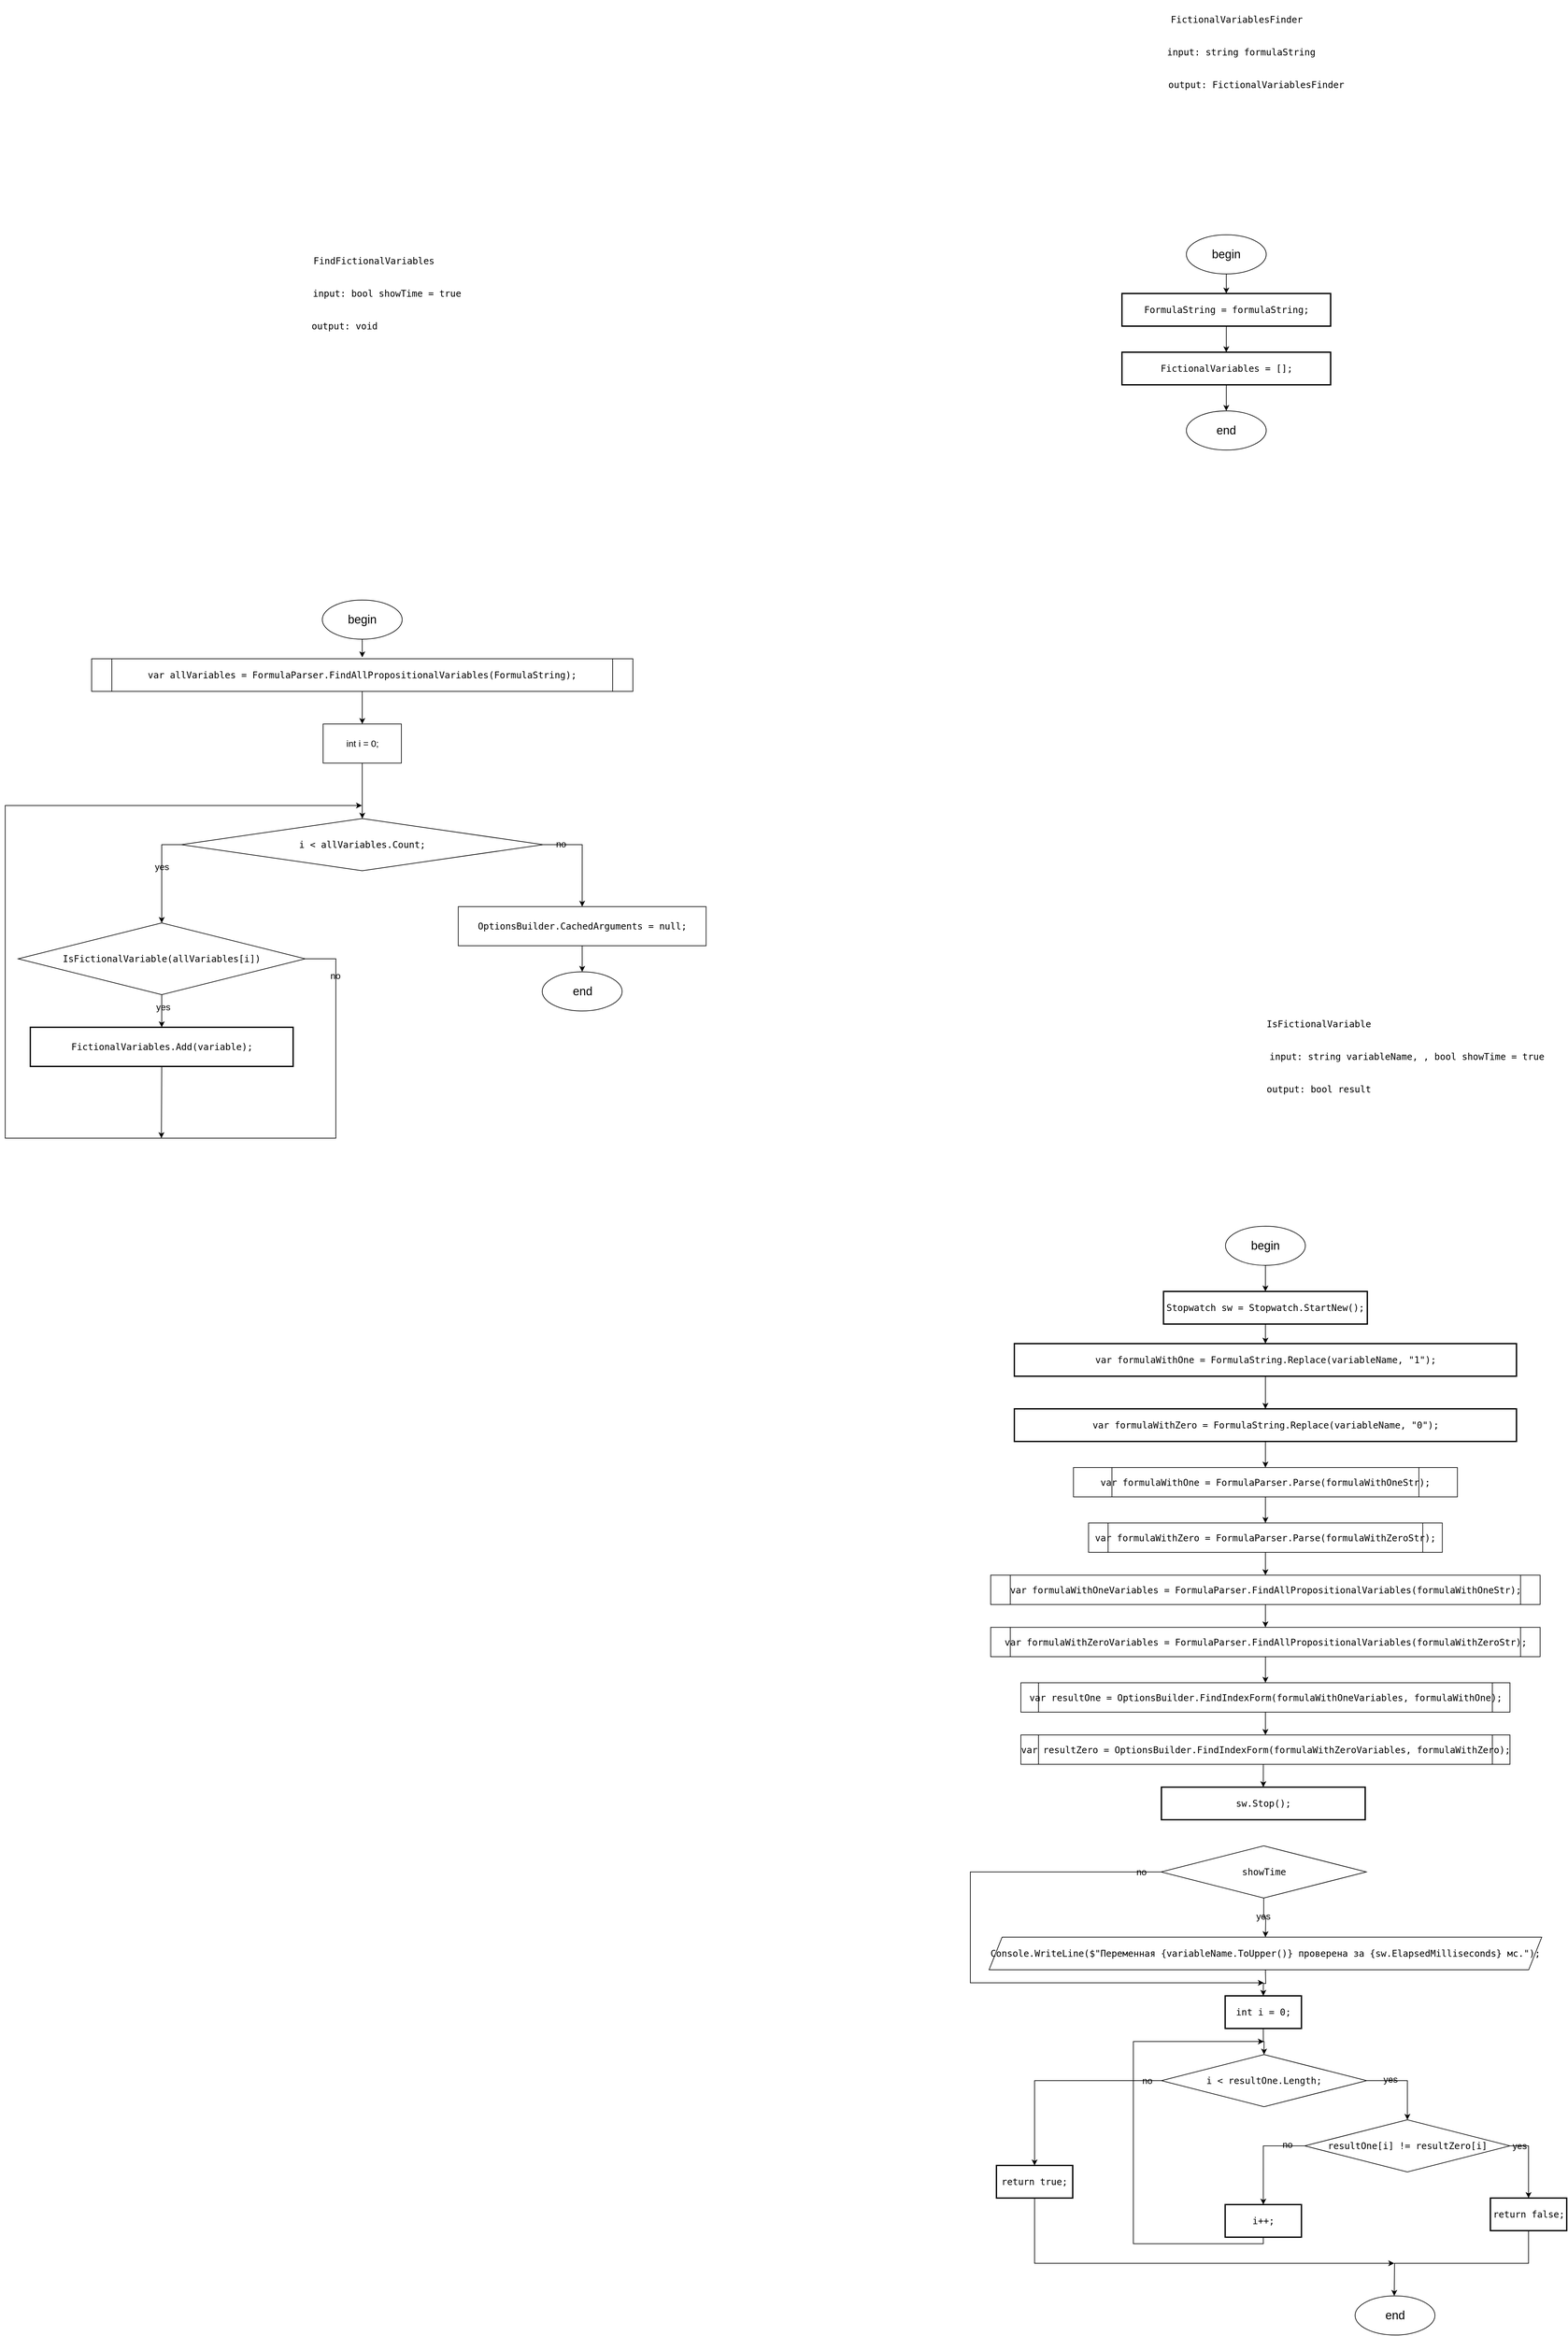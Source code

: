 <mxfile version="22.1.22" type="embed">
  <diagram name="Page-1" id="d7SSXYF1CG-nv_phF41L">
    <mxGraphModel dx="2763" dy="2401" grid="1" gridSize="10" guides="1" tooltips="1" connect="1" arrows="1" fold="1" page="1" pageScale="1" pageWidth="850" pageHeight="1100" math="0" shadow="0">
      <root>
        <mxCell id="0" />
        <mxCell id="1" parent="0" />
        <mxCell id="GMXlGIsEn00OUuM3Z-hQ-1" value="&lt;pre style=&quot;font-family: &amp;quot;JetBrains Mono&amp;quot;, monospace;&quot;&gt;&lt;div style=&quot;&quot;&gt;&lt;pre style=&quot;font-family: &amp;quot;JetBrains Mono&amp;quot;, monospace;&quot;&gt;FindFictionalVariables&lt;/pre&gt;&lt;/div&gt;&lt;/pre&gt;" style="text;html=1;align=center;verticalAlign=middle;resizable=0;points=[];autosize=1;strokeColor=none;fillColor=none;fontSize=14;labelBackgroundColor=none;fontColor=#000000;" parent="1" vertex="1">
          <mxGeometry x="-280" y="-620" width="190" height="60" as="geometry" />
        </mxCell>
        <mxCell id="GMXlGIsEn00OUuM3Z-hQ-6" value="&lt;pre style=&quot;font-family: &amp;quot;JetBrains Mono&amp;quot;, monospace;&quot;&gt;input: bool &lt;span style=&quot;white-space-collapse: collapse;&quot;&gt;showTime = &lt;/span&gt;&lt;span style=&quot;white-space-collapse: collapse;&quot;&gt;true&lt;/span&gt;&lt;/pre&gt;" style="text;html=1;align=center;verticalAlign=middle;resizable=0;points=[];autosize=1;strokeColor=none;fillColor=none;fontSize=14;labelBackgroundColor=none;fontColor=#000000;" parent="1" vertex="1">
          <mxGeometry x="-280" y="-570" width="230" height="60" as="geometry" />
        </mxCell>
        <mxCell id="GMXlGIsEn00OUuM3Z-hQ-7" value="&lt;pre style=&quot;font-family: &amp;quot;JetBrains Mono&amp;quot;, monospace;&quot;&gt;output: void&lt;/pre&gt;" style="text;html=1;align=center;verticalAlign=middle;resizable=0;points=[];autosize=1;strokeColor=none;fillColor=none;fontSize=14;labelBackgroundColor=none;fontColor=#000000;" parent="1" vertex="1">
          <mxGeometry x="-290" y="-520" width="120" height="60" as="geometry" />
        </mxCell>
        <mxCell id="GMXlGIsEn00OUuM3Z-hQ-48" value="&lt;pre style=&quot;font-family: &amp;quot;JetBrains Mono&amp;quot;, monospace;&quot;&gt;&lt;div style=&quot;&quot;&gt;&lt;pre style=&quot;font-family: &amp;quot;JetBrains Mono&amp;quot;, monospace;&quot;&gt;FictionalVariablesFinder&lt;/pre&gt;&lt;/div&gt;&lt;/pre&gt;" style="text;html=1;align=center;verticalAlign=middle;resizable=0;points=[];autosize=1;strokeColor=none;fillColor=none;fontSize=14;labelBackgroundColor=none;fontColor=#000000;" parent="1" vertex="1">
          <mxGeometry x="1032.5" y="-990" width="210" height="60" as="geometry" />
        </mxCell>
        <mxCell id="GMXlGIsEn00OUuM3Z-hQ-73" style="edgeStyle=orthogonalEdgeStyle;rounded=0;orthogonalLoop=1;jettySize=auto;html=1;exitX=0.5;exitY=1;exitDx=0;exitDy=0;entryX=0.5;entryY=0;entryDx=0;entryDy=0;fontSize=14;labelBackgroundColor=none;fontColor=#000000;" parent="1" source="GMXlGIsEn00OUuM3Z-hQ-51" target="GMXlGIsEn00OUuM3Z-hQ-72" edge="1">
          <mxGeometry relative="1" as="geometry" />
        </mxCell>
        <mxCell id="GMXlGIsEn00OUuM3Z-hQ-51" value="&lt;div style=&quot;&quot;&gt;&lt;pre style=&quot;font-family: &amp;quot;JetBrains Mono&amp;quot;, monospace;&quot;&gt;&lt;pre style=&quot;font-family: &amp;quot;JetBrains Mono&amp;quot;, monospace;&quot;&gt;&lt;div&gt;&lt;pre style=&quot;font-family: &amp;quot;JetBrains Mono&amp;quot;, monospace;&quot;&gt;FormulaString = &lt;span style=&quot;&quot;&gt;formulaString&lt;/span&gt;;&lt;/pre&gt;&lt;/div&gt;&lt;/pre&gt;&lt;/pre&gt;&lt;/div&gt;" style="rounded=0;whiteSpace=wrap;html=1;absoluteArcSize=1;arcSize=14;strokeWidth=2;fontSize=14;labelBackgroundColor=none;fontColor=#000000;" parent="1" vertex="1">
          <mxGeometry x="962.5" y="-540" width="320" height="50" as="geometry" />
        </mxCell>
        <mxCell id="GMXlGIsEn00OUuM3Z-hQ-52" value="&lt;pre style=&quot;font-family: &amp;quot;JetBrains Mono&amp;quot;, monospace;&quot;&gt;input: string &lt;span style=&quot;white-space-collapse: collapse;&quot;&gt;formulaString&lt;/span&gt;&lt;/pre&gt;" style="text;html=1;align=center;verticalAlign=middle;resizable=0;points=[];autosize=1;strokeColor=none;fillColor=none;fontSize=14;labelBackgroundColor=none;fontColor=#000000;" parent="1" vertex="1">
          <mxGeometry x="1030" y="-940" width="230" height="60" as="geometry" />
        </mxCell>
        <mxCell id="GMXlGIsEn00OUuM3Z-hQ-53" value="&lt;pre style=&quot;font-family: &amp;quot;JetBrains Mono&amp;quot;, monospace;&quot;&gt;output: FictionalVariablesFinder&lt;/pre&gt;" style="text;html=1;align=center;verticalAlign=middle;resizable=0;points=[];autosize=1;strokeColor=none;fillColor=none;fontSize=14;labelBackgroundColor=none;fontColor=#000000;" parent="1" vertex="1">
          <mxGeometry x="1032.5" y="-890" width="270" height="60" as="geometry" />
        </mxCell>
        <mxCell id="GMXlGIsEn00OUuM3Z-hQ-61" value="&lt;pre style=&quot;font-family: &amp;quot;JetBrains Mono&amp;quot;, monospace;&quot;&gt;&lt;div style=&quot;&quot;&gt;&lt;pre style=&quot;font-family: &amp;quot;JetBrains Mono&amp;quot;, monospace;&quot;&gt;IsFictionalVariable&lt;/pre&gt;&lt;/div&gt;&lt;/pre&gt;" style="text;html=1;align=center;verticalAlign=middle;resizable=0;points=[];autosize=1;strokeColor=none;fillColor=none;fontSize=14;labelBackgroundColor=none;fontColor=#000000;" parent="1" vertex="1">
          <mxGeometry x="1178.75" y="550" width="170" height="60" as="geometry" />
        </mxCell>
        <mxCell id="GMXlGIsEn00OUuM3Z-hQ-76" style="edgeStyle=orthogonalEdgeStyle;rounded=0;orthogonalLoop=1;jettySize=auto;html=1;exitX=0.5;exitY=1;exitDx=0;exitDy=0;entryX=0.5;entryY=0;entryDx=0;entryDy=0;fontSize=14;labelBackgroundColor=none;fontColor=#000000;" parent="1" source="GMXlGIsEn00OUuM3Z-hQ-64" target="GMXlGIsEn00OUuM3Z-hQ-75" edge="1">
          <mxGeometry relative="1" as="geometry" />
        </mxCell>
        <mxCell id="GMXlGIsEn00OUuM3Z-hQ-64" value="&lt;div style=&quot;&quot;&gt;&lt;pre style=&quot;font-family: &amp;quot;JetBrains Mono&amp;quot;, monospace;&quot;&gt;&lt;pre style=&quot;font-family: &amp;quot;JetBrains Mono&amp;quot;, monospace;&quot;&gt;&lt;pre style=&quot;font-family: &amp;quot;JetBrains Mono&amp;quot;, monospace;&quot;&gt;&lt;pre style=&quot;font-family: &amp;quot;JetBrains Mono&amp;quot;, monospace;&quot;&gt;&lt;div&gt;&lt;pre style=&quot;font-family: &amp;quot;JetBrains Mono&amp;quot;, monospace;&quot;&gt;&lt;span style=&quot;&quot;&gt;var &lt;/span&gt;&lt;span style=&quot;&quot;&gt;formulaWithOne &lt;/span&gt;= FormulaString.&lt;span style=&quot;&quot;&gt;Replace&lt;/span&gt;(&lt;span style=&quot;&quot;&gt;variableName&lt;/span&gt;, &lt;span style=&quot;&quot;&gt;&quot;1&quot;&lt;/span&gt;);&lt;/pre&gt;&lt;/div&gt;&lt;/pre&gt;&lt;/pre&gt;&lt;/pre&gt;&lt;/pre&gt;&lt;/div&gt;" style="rounded=0;whiteSpace=wrap;html=1;absoluteArcSize=1;arcSize=14;strokeWidth=2;fontSize=14;labelBackgroundColor=none;fontColor=#000000;" parent="1" vertex="1">
          <mxGeometry x="797.5" y="1070" width="770" height="50" as="geometry" />
        </mxCell>
        <mxCell id="GMXlGIsEn00OUuM3Z-hQ-65" value="&lt;pre style=&quot;font-family: &amp;quot;JetBrains Mono&amp;quot;, monospace;&quot;&gt;input: string &lt;span style=&quot;white-space-collapse: collapse;&quot;&gt;variableName,&amp;nbsp;&lt;/span&gt;, &lt;span style=&quot;white-space-collapse: collapse;&quot;&gt;bool &lt;/span&gt;&lt;span style=&quot;white-space-collapse: collapse;&quot;&gt;showTime = &lt;/span&gt;&lt;span style=&quot;white-space-collapse: collapse;&quot;&gt;true&lt;/span&gt;&lt;/pre&gt;" style="text;html=1;align=center;verticalAlign=middle;resizable=0;points=[];autosize=1;strokeColor=none;fillColor=none;fontSize=14;labelBackgroundColor=none;fontColor=#000000;" parent="1" vertex="1">
          <mxGeometry x="1193.75" y="600" width="410" height="60" as="geometry" />
        </mxCell>
        <mxCell id="GMXlGIsEn00OUuM3Z-hQ-66" value="&lt;pre style=&quot;font-family: &amp;quot;JetBrains Mono&amp;quot;, monospace;&quot;&gt;output: bool result&lt;/pre&gt;" style="text;html=1;align=center;verticalAlign=middle;resizable=0;points=[];autosize=1;strokeColor=none;fillColor=none;fontSize=14;labelBackgroundColor=none;fontColor=#000000;" parent="1" vertex="1">
          <mxGeometry x="1178.75" y="650" width="170" height="60" as="geometry" />
        </mxCell>
        <mxCell id="11" style="edgeStyle=orthogonalEdgeStyle;rounded=0;orthogonalLoop=1;jettySize=auto;html=1;exitX=0.5;exitY=1;exitDx=0;exitDy=0;entryX=0.5;entryY=0;entryDx=0;entryDy=0;" parent="1" source="GMXlGIsEn00OUuM3Z-hQ-72" target="10" edge="1">
          <mxGeometry relative="1" as="geometry" />
        </mxCell>
        <mxCell id="GMXlGIsEn00OUuM3Z-hQ-72" value="&lt;div style=&quot;&quot;&gt;&lt;pre style=&quot;font-family: &amp;quot;JetBrains Mono&amp;quot;, monospace;&quot;&gt;&lt;pre style=&quot;font-family: &amp;quot;JetBrains Mono&amp;quot;, monospace;&quot;&gt;&lt;pre style=&quot;font-family: &amp;quot;JetBrains Mono&amp;quot;, monospace;&quot;&gt;&lt;div&gt;&lt;pre style=&quot;font-family: &amp;quot;JetBrains Mono&amp;quot;, monospace;&quot;&gt;FictionalVariables = [];&lt;/pre&gt;&lt;/div&gt;&lt;/pre&gt;&lt;/pre&gt;&lt;/pre&gt;&lt;/div&gt;" style="rounded=0;whiteSpace=wrap;html=1;absoluteArcSize=1;arcSize=14;strokeWidth=2;fontSize=14;labelBackgroundColor=none;fontColor=#000000;" parent="1" vertex="1">
          <mxGeometry x="962.5" y="-450" width="320" height="50" as="geometry" />
        </mxCell>
        <mxCell id="GMXlGIsEn00OUuM3Z-hQ-91" style="edgeStyle=orthogonalEdgeStyle;rounded=0;orthogonalLoop=1;jettySize=auto;html=1;exitX=0.5;exitY=1;exitDx=0;exitDy=0;entryX=0.5;entryY=0;entryDx=0;entryDy=0;fontSize=14;labelBackgroundColor=none;fontColor=#000000;" parent="1" source="GMXlGIsEn00OUuM3Z-hQ-75" target="GMXlGIsEn00OUuM3Z-hQ-89" edge="1">
          <mxGeometry relative="1" as="geometry" />
        </mxCell>
        <mxCell id="GMXlGIsEn00OUuM3Z-hQ-75" value="&lt;div style=&quot;&quot;&gt;&lt;pre style=&quot;font-family: &amp;quot;JetBrains Mono&amp;quot;, monospace;&quot;&gt;&lt;pre style=&quot;font-family: &amp;quot;JetBrains Mono&amp;quot;, monospace;&quot;&gt;&lt;pre style=&quot;font-family: &amp;quot;JetBrains Mono&amp;quot;, monospace;&quot;&gt;&lt;pre style=&quot;font-family: &amp;quot;JetBrains Mono&amp;quot;, monospace;&quot;&gt;&lt;pre style=&quot;font-family: &amp;quot;JetBrains Mono&amp;quot;, monospace;&quot;&gt;&lt;div&gt;&lt;pre style=&quot;font-family: &amp;quot;JetBrains Mono&amp;quot;, monospace;&quot;&gt;&lt;span style=&quot;&quot;&gt;var &lt;/span&gt;&lt;span style=&quot;&quot;&gt;formulaWithZero &lt;/span&gt;= FormulaString.&lt;span style=&quot;&quot;&gt;Replace&lt;/span&gt;(&lt;span style=&quot;&quot;&gt;variableName&lt;/span&gt;, &lt;span style=&quot;&quot;&gt;&quot;0&quot;&lt;/span&gt;);&lt;/pre&gt;&lt;/div&gt;&lt;/pre&gt;&lt;/pre&gt;&lt;/pre&gt;&lt;/pre&gt;&lt;/pre&gt;&lt;/div&gt;" style="rounded=0;whiteSpace=wrap;html=1;absoluteArcSize=1;arcSize=14;strokeWidth=2;fontSize=14;labelBackgroundColor=none;fontColor=#000000;" parent="1" vertex="1">
          <mxGeometry x="797.5" y="1170" width="770" height="50" as="geometry" />
        </mxCell>
        <mxCell id="hHyw9ZhmQFmIBixU8_tA-33" style="edgeStyle=orthogonalEdgeStyle;rounded=0;orthogonalLoop=1;jettySize=auto;html=1;exitX=0.5;exitY=1;exitDx=0;exitDy=0;entryX=0.5;entryY=0;entryDx=0;entryDy=0;fontSize=14;labelBackgroundColor=none;fontColor=#000000;" parent="1" source="GMXlGIsEn00OUuM3Z-hQ-89" target="GMXlGIsEn00OUuM3Z-hQ-90" edge="1">
          <mxGeometry relative="1" as="geometry" />
        </mxCell>
        <mxCell id="GMXlGIsEn00OUuM3Z-hQ-89" value="&lt;pre style=&quot;font-family: &amp;quot;JetBrains Mono&amp;quot;, monospace;&quot;&gt;&lt;div&gt;&lt;pre style=&quot;font-family: &amp;quot;JetBrains Mono&amp;quot;, monospace;&quot;&gt;var formulaWithOne = FormulaParser.Parse(formulaWithOneStr);&lt;/pre&gt;&lt;/div&gt;&lt;/pre&gt;" style="shape=process;whiteSpace=wrap;html=1;backgroundOutline=1;fontSize=14;labelBackgroundColor=none;fontColor=#000000;" parent="1" vertex="1">
          <mxGeometry x="888.13" y="1260" width="588.75" height="45" as="geometry" />
        </mxCell>
        <mxCell id="hHyw9ZhmQFmIBixU8_tA-34" style="edgeStyle=orthogonalEdgeStyle;rounded=0;orthogonalLoop=1;jettySize=auto;html=1;exitX=0.5;exitY=1;exitDx=0;exitDy=0;entryX=0.5;entryY=0;entryDx=0;entryDy=0;fontSize=14;labelBackgroundColor=none;fontColor=#000000;" parent="1" source="GMXlGIsEn00OUuM3Z-hQ-90" target="hHyw9ZhmQFmIBixU8_tA-10" edge="1">
          <mxGeometry relative="1" as="geometry" />
        </mxCell>
        <mxCell id="GMXlGIsEn00OUuM3Z-hQ-90" value="&lt;pre style=&quot;font-family: &amp;quot;JetBrains Mono&amp;quot;, monospace;&quot;&gt;&lt;pre style=&quot;font-family: &amp;quot;JetBrains Mono&amp;quot;, monospace;&quot;&gt;&lt;div&gt;&lt;pre style=&quot;font-family: &amp;quot;JetBrains Mono&amp;quot;, monospace;&quot;&gt;var formulaWithZero = FormulaParser.Parse(formulaWithZeroStr);&lt;/pre&gt;&lt;/div&gt;&lt;/pre&gt;&lt;/pre&gt;" style="shape=process;whiteSpace=wrap;html=1;backgroundOutline=1;size=0.055;fontSize=14;labelBackgroundColor=none;fontColor=#000000;" parent="1" vertex="1">
          <mxGeometry x="911.25" y="1345" width="542.5" height="45" as="geometry" />
        </mxCell>
        <mxCell id="hHyw9ZhmQFmIBixU8_tA-2" style="edgeStyle=orthogonalEdgeStyle;rounded=0;orthogonalLoop=1;jettySize=auto;html=1;exitX=0.5;exitY=1;exitDx=0;exitDy=0;entryX=0.5;entryY=0;entryDx=0;entryDy=0;fontSize=14;labelBackgroundColor=none;fontColor=#000000;" parent="1" source="GMXlGIsEn00OUuM3Z-hQ-96" target="hHyw9ZhmQFmIBixU8_tA-1" edge="1">
          <mxGeometry relative="1" as="geometry" />
        </mxCell>
        <mxCell id="GMXlGIsEn00OUuM3Z-hQ-96" value="&lt;div style=&quot;&quot;&gt;&lt;pre style=&quot;font-family: &amp;quot;JetBrains Mono&amp;quot;, monospace;&quot;&gt;var allVariables = FormulaParser.FindAllPropositionalVariables(FormulaString);&lt;/pre&gt;&lt;/div&gt;" style="shape=process;whiteSpace=wrap;html=1;backgroundOutline=1;size=0.037;fontSize=14;labelBackgroundColor=none;fontColor=#000000;" parent="1" vertex="1">
          <mxGeometry x="-617.5" y="20" width="830" height="50" as="geometry" />
        </mxCell>
        <mxCell id="GMXlGIsEn00OUuM3Z-hQ-105" style="edgeStyle=orthogonalEdgeStyle;rounded=0;orthogonalLoop=1;jettySize=auto;html=1;exitX=0;exitY=0.5;exitDx=0;exitDy=0;fontSize=14;labelBackgroundColor=none;fontColor=#000000;" parent="1" source="GMXlGIsEn00OUuM3Z-hQ-98" target="GMXlGIsEn00OUuM3Z-hQ-99" edge="1">
          <mxGeometry relative="1" as="geometry" />
        </mxCell>
        <mxCell id="GMXlGIsEn00OUuM3Z-hQ-106" value="yes" style="edgeLabel;html=1;align=center;verticalAlign=middle;resizable=0;points=[];fontSize=14;labelBackgroundColor=none;fontColor=#000000;" parent="GMXlGIsEn00OUuM3Z-hQ-105" vertex="1" connectable="0">
          <mxGeometry x="-0.17" relative="1" as="geometry">
            <mxPoint y="1" as="offset" />
          </mxGeometry>
        </mxCell>
        <mxCell id="GMXlGIsEn00OUuM3Z-hQ-115" style="edgeStyle=orthogonalEdgeStyle;rounded=0;orthogonalLoop=1;jettySize=auto;html=1;exitX=1;exitY=0.5;exitDx=0;exitDy=0;entryX=0.5;entryY=0;entryDx=0;entryDy=0;fontSize=14;labelBackgroundColor=none;fontColor=#000000;" parent="1" source="GMXlGIsEn00OUuM3Z-hQ-98" target="hHyw9ZhmQFmIBixU8_tA-5" edge="1">
          <mxGeometry relative="1" as="geometry">
            <mxPoint x="135" y="390" as="targetPoint" />
          </mxGeometry>
        </mxCell>
        <mxCell id="GMXlGIsEn00OUuM3Z-hQ-116" value="no" style="edgeLabel;html=1;align=center;verticalAlign=middle;resizable=0;points=[];fontSize=14;labelBackgroundColor=none;fontColor=#000000;" parent="GMXlGIsEn00OUuM3Z-hQ-115" vertex="1" connectable="0">
          <mxGeometry x="-0.653" y="1" relative="1" as="geometry">
            <mxPoint as="offset" />
          </mxGeometry>
        </mxCell>
        <mxCell id="GMXlGIsEn00OUuM3Z-hQ-98" value="&lt;div style=&quot;&quot;&gt;&lt;pre style=&quot;font-family: &amp;quot;JetBrains Mono&amp;quot;, monospace;&quot;&gt;&lt;div&gt;&lt;pre style=&quot;font-family: &amp;quot;JetBrains Mono&amp;quot;, monospace;&quot;&gt;i &amp;lt; allVariables.Count;&lt;/pre&gt;&lt;/div&gt;&lt;/pre&gt;&lt;/div&gt;" style="rhombus;whiteSpace=wrap;html=1;fontSize=14;labelBackgroundColor=none;fontColor=#000000;" parent="1" vertex="1">
          <mxGeometry x="-479.75" y="265" width="554.5" height="80" as="geometry" />
        </mxCell>
        <mxCell id="GMXlGIsEn00OUuM3Z-hQ-103" value="" style="edgeStyle=orthogonalEdgeStyle;rounded=0;orthogonalLoop=1;jettySize=auto;html=1;fontSize=14;labelBackgroundColor=none;fontColor=#000000;" parent="1" source="GMXlGIsEn00OUuM3Z-hQ-99" target="GMXlGIsEn00OUuM3Z-hQ-101" edge="1">
          <mxGeometry relative="1" as="geometry" />
        </mxCell>
        <mxCell id="GMXlGIsEn00OUuM3Z-hQ-104" value="yes" style="edgeLabel;html=1;align=center;verticalAlign=middle;resizable=0;points=[];fontSize=14;labelBackgroundColor=none;fontColor=#000000;" parent="GMXlGIsEn00OUuM3Z-hQ-103" vertex="1" connectable="0">
          <mxGeometry x="-0.249" y="2" relative="1" as="geometry">
            <mxPoint as="offset" />
          </mxGeometry>
        </mxCell>
        <mxCell id="GMXlGIsEn00OUuM3Z-hQ-107" style="edgeStyle=orthogonalEdgeStyle;rounded=0;orthogonalLoop=1;jettySize=auto;html=1;exitX=1;exitY=0.5;exitDx=0;exitDy=0;fontSize=14;labelBackgroundColor=none;fontColor=#000000;" parent="1" source="GMXlGIsEn00OUuM3Z-hQ-99" edge="1">
          <mxGeometry relative="1" as="geometry">
            <mxPoint x="-203" y="245" as="targetPoint" />
            <Array as="points">
              <mxPoint x="-243" y="480" />
              <mxPoint x="-243" y="755" />
              <mxPoint x="-750" y="755" />
              <mxPoint x="-750" y="245" />
              <mxPoint x="-203" y="245" />
            </Array>
          </mxGeometry>
        </mxCell>
        <mxCell id="GMXlGIsEn00OUuM3Z-hQ-110" value="no" style="edgeLabel;html=1;align=center;verticalAlign=middle;resizable=0;points=[];fontSize=14;labelBackgroundColor=none;fontColor=#000000;" parent="GMXlGIsEn00OUuM3Z-hQ-107" vertex="1" connectable="0">
          <mxGeometry x="-0.923" y="-1" relative="1" as="geometry">
            <mxPoint as="offset" />
          </mxGeometry>
        </mxCell>
        <mxCell id="GMXlGIsEn00OUuM3Z-hQ-99" value="&lt;div style=&quot;&quot;&gt;&lt;pre style=&quot;font-family: &amp;quot;JetBrains Mono&amp;quot;, monospace;&quot;&gt;IsFictionalVariable(allVariables[i])&lt;/pre&gt;&lt;/div&gt;" style="rhombus;whiteSpace=wrap;html=1;fontSize=14;labelBackgroundColor=none;fontColor=#000000;" parent="1" vertex="1">
          <mxGeometry x="-730" y="425" width="440" height="110" as="geometry" />
        </mxCell>
        <mxCell id="GMXlGIsEn00OUuM3Z-hQ-111" style="edgeStyle=orthogonalEdgeStyle;rounded=0;orthogonalLoop=1;jettySize=auto;html=1;exitX=0.5;exitY=1;exitDx=0;exitDy=0;fontSize=14;labelBackgroundColor=none;fontColor=#000000;" parent="1" source="GMXlGIsEn00OUuM3Z-hQ-101" edge="1">
          <mxGeometry relative="1" as="geometry">
            <mxPoint x="-510.5" y="755.0" as="targetPoint" />
          </mxGeometry>
        </mxCell>
        <mxCell id="GMXlGIsEn00OUuM3Z-hQ-101" value="&lt;div style=&quot;&quot;&gt;&lt;pre style=&quot;font-family: &amp;quot;JetBrains Mono&amp;quot;, monospace;&quot;&gt;FictionalVariables.Add(variable);&lt;/pre&gt;&lt;/div&gt;" style="rounded=0;whiteSpace=wrap;html=1;absoluteArcSize=1;arcSize=14;strokeWidth=2;fontSize=14;labelBackgroundColor=none;fontColor=#000000;" parent="1" vertex="1">
          <mxGeometry x="-711.5" y="585" width="403" height="60" as="geometry" />
        </mxCell>
        <mxCell id="hHyw9ZhmQFmIBixU8_tA-3" style="edgeStyle=orthogonalEdgeStyle;rounded=0;orthogonalLoop=1;jettySize=auto;html=1;exitX=0.5;exitY=1;exitDx=0;exitDy=0;fontSize=14;labelBackgroundColor=none;fontColor=#000000;" parent="1" source="hHyw9ZhmQFmIBixU8_tA-1" target="GMXlGIsEn00OUuM3Z-hQ-98" edge="1">
          <mxGeometry relative="1" as="geometry" />
        </mxCell>
        <mxCell id="hHyw9ZhmQFmIBixU8_tA-1" value="int i = 0;" style="rounded=0;whiteSpace=wrap;html=1;fontSize=14;labelBackgroundColor=none;fontColor=#000000;" parent="1" vertex="1">
          <mxGeometry x="-262.5" y="120" width="120" height="60" as="geometry" />
        </mxCell>
        <mxCell id="9" style="edgeStyle=orthogonalEdgeStyle;rounded=0;orthogonalLoop=1;jettySize=auto;html=1;exitX=0.5;exitY=1;exitDx=0;exitDy=0;" parent="1" source="hHyw9ZhmQFmIBixU8_tA-5" target="8" edge="1">
          <mxGeometry relative="1" as="geometry" />
        </mxCell>
        <mxCell id="hHyw9ZhmQFmIBixU8_tA-5" value="&lt;div style=&quot;&quot;&gt;&lt;pre style=&quot;font-family: &amp;quot;JetBrains Mono&amp;quot;, monospace;&quot;&gt;OptionsBuilder.CachedArguments = &lt;span style=&quot;&quot;&gt;null&lt;/span&gt;;&lt;/pre&gt;&lt;/div&gt;" style="rounded=0;whiteSpace=wrap;html=1;fontSize=14;labelBackgroundColor=none;fontColor=#000000;" parent="1" vertex="1">
          <mxGeometry x="-55.25" y="400" width="380" height="60" as="geometry" />
        </mxCell>
        <mxCell id="hHyw9ZhmQFmIBixU8_tA-9" style="edgeStyle=orthogonalEdgeStyle;rounded=0;orthogonalLoop=1;jettySize=auto;html=1;exitX=0.5;exitY=1;exitDx=0;exitDy=0;fontSize=14;labelBackgroundColor=none;fontColor=#000000;" parent="1" source="hHyw9ZhmQFmIBixU8_tA-7" target="GMXlGIsEn00OUuM3Z-hQ-64" edge="1">
          <mxGeometry relative="1" as="geometry" />
        </mxCell>
        <mxCell id="hHyw9ZhmQFmIBixU8_tA-7" value="&lt;div style=&quot;&quot;&gt;&lt;pre style=&quot;font-family: &amp;quot;JetBrains Mono&amp;quot;, monospace;&quot;&gt;&lt;pre style=&quot;font-family: &amp;quot;JetBrains Mono&amp;quot;, monospace;&quot;&gt;&lt;pre style=&quot;font-family: &amp;quot;JetBrains Mono&amp;quot;, monospace;&quot;&gt;&lt;pre style=&quot;font-family: &amp;quot;JetBrains Mono&amp;quot;, monospace;&quot;&gt;&lt;pre style=&quot;font-family: &amp;quot;JetBrains Mono&amp;quot;, monospace;&quot;&gt;&lt;div&gt;&lt;pre style=&quot;font-family: &amp;quot;JetBrains Mono&amp;quot;, monospace;&quot;&gt;Stopwatch sw = Stopwatch.StartNew();&lt;/pre&gt;&lt;/div&gt;&lt;/pre&gt;&lt;/pre&gt;&lt;/pre&gt;&lt;/pre&gt;&lt;/pre&gt;&lt;/div&gt;" style="rounded=0;whiteSpace=wrap;html=1;absoluteArcSize=1;arcSize=14;strokeWidth=2;fontSize=14;labelBackgroundColor=none;fontColor=#000000;" parent="1" vertex="1">
          <mxGeometry x="1026.25" y="990" width="312.5" height="50" as="geometry" />
        </mxCell>
        <mxCell id="hHyw9ZhmQFmIBixU8_tA-35" style="edgeStyle=orthogonalEdgeStyle;rounded=0;orthogonalLoop=1;jettySize=auto;html=1;exitX=0.5;exitY=1;exitDx=0;exitDy=0;entryX=0.5;entryY=0;entryDx=0;entryDy=0;fontSize=14;labelBackgroundColor=none;fontColor=#000000;" parent="1" source="hHyw9ZhmQFmIBixU8_tA-10" target="hHyw9ZhmQFmIBixU8_tA-11" edge="1">
          <mxGeometry relative="1" as="geometry" />
        </mxCell>
        <mxCell id="hHyw9ZhmQFmIBixU8_tA-10" value="&lt;pre style=&quot;font-family: &amp;quot;JetBrains Mono&amp;quot;, monospace;&quot;&gt;&lt;pre style=&quot;font-family: &amp;quot;JetBrains Mono&amp;quot;, monospace;&quot;&gt;&lt;pre style=&quot;font-family: &amp;quot;JetBrains Mono&amp;quot;, monospace;&quot;&gt;&lt;div&gt;&lt;pre style=&quot;font-family: &amp;quot;JetBrains Mono&amp;quot;, monospace;&quot;&gt;var formulaWithOneVariables = FormulaParser.FindAllPropositionalVariables(formulaWithOneStr);&lt;/pre&gt;&lt;/div&gt;&lt;/pre&gt;&lt;/pre&gt;&lt;/pre&gt;" style="shape=process;whiteSpace=wrap;html=1;backgroundOutline=1;size=0.036;fontSize=14;labelBackgroundColor=none;fontColor=#000000;" parent="1" vertex="1">
          <mxGeometry x="761.25" y="1425" width="842.5" height="45" as="geometry" />
        </mxCell>
        <mxCell id="hHyw9ZhmQFmIBixU8_tA-36" value="" style="edgeStyle=orthogonalEdgeStyle;rounded=0;orthogonalLoop=1;jettySize=auto;html=1;fontSize=14;labelBackgroundColor=none;fontColor=#000000;" parent="1" source="hHyw9ZhmQFmIBixU8_tA-11" target="hHyw9ZhmQFmIBixU8_tA-12" edge="1">
          <mxGeometry relative="1" as="geometry" />
        </mxCell>
        <mxCell id="hHyw9ZhmQFmIBixU8_tA-11" value="&lt;pre style=&quot;font-family: &amp;quot;JetBrains Mono&amp;quot;, monospace;&quot;&gt;&lt;pre style=&quot;font-family: &amp;quot;JetBrains Mono&amp;quot;, monospace;&quot;&gt;&lt;pre style=&quot;font-family: &amp;quot;JetBrains Mono&amp;quot;, monospace;&quot;&gt;&lt;pre style=&quot;font-family: &amp;quot;JetBrains Mono&amp;quot;, monospace;&quot;&gt;&lt;div&gt;&lt;pre style=&quot;font-family: &amp;quot;JetBrains Mono&amp;quot;, monospace;&quot;&gt;var formulaWithZeroVariables = FormulaParser.FindAllPropositionalVariables(formulaWithZeroStr);&lt;/pre&gt;&lt;/div&gt;&lt;/pre&gt;&lt;/pre&gt;&lt;/pre&gt;&lt;/pre&gt;" style="shape=process;whiteSpace=wrap;html=1;backgroundOutline=1;size=0.036;fontSize=14;labelBackgroundColor=none;fontColor=#000000;" parent="1" vertex="1">
          <mxGeometry x="761.25" y="1505" width="842.5" height="45" as="geometry" />
        </mxCell>
        <mxCell id="hHyw9ZhmQFmIBixU8_tA-37" style="edgeStyle=orthogonalEdgeStyle;rounded=0;orthogonalLoop=1;jettySize=auto;html=1;exitX=0.5;exitY=1;exitDx=0;exitDy=0;entryX=0.5;entryY=0;entryDx=0;entryDy=0;fontSize=14;labelBackgroundColor=none;fontColor=#000000;" parent="1" source="hHyw9ZhmQFmIBixU8_tA-12" target="hHyw9ZhmQFmIBixU8_tA-13" edge="1">
          <mxGeometry relative="1" as="geometry" />
        </mxCell>
        <mxCell id="hHyw9ZhmQFmIBixU8_tA-12" value="&lt;pre style=&quot;font-family: &amp;quot;JetBrains Mono&amp;quot;, monospace;&quot;&gt;&lt;pre style=&quot;font-family: &amp;quot;JetBrains Mono&amp;quot;, monospace;&quot;&gt;&lt;pre style=&quot;font-family: &amp;quot;JetBrains Mono&amp;quot;, monospace;&quot;&gt;&lt;pre style=&quot;font-family: &amp;quot;JetBrains Mono&amp;quot;, monospace;&quot;&gt;&lt;div&gt;&lt;pre style=&quot;font-family: &amp;quot;JetBrains Mono&amp;quot;, monospace;&quot;&gt;var resultOne = OptionsBuilder.FindIndexForm(formulaWithOneVariables, formulaWithOne);&lt;/pre&gt;&lt;/div&gt;&lt;/pre&gt;&lt;/pre&gt;&lt;/pre&gt;&lt;/pre&gt;" style="shape=process;whiteSpace=wrap;html=1;backgroundOutline=1;size=0.036;fontSize=14;labelBackgroundColor=none;fontColor=#000000;" parent="1" vertex="1">
          <mxGeometry x="807.5" y="1590" width="750" height="45" as="geometry" />
        </mxCell>
        <mxCell id="hHyw9ZhmQFmIBixU8_tA-38" style="edgeStyle=orthogonalEdgeStyle;rounded=0;orthogonalLoop=1;jettySize=auto;html=1;exitX=0.5;exitY=1;exitDx=0;exitDy=0;entryX=0.5;entryY=0;entryDx=0;entryDy=0;fontSize=14;labelBackgroundColor=none;fontColor=#000000;" parent="1" source="hHyw9ZhmQFmIBixU8_tA-13" target="hHyw9ZhmQFmIBixU8_tA-14" edge="1">
          <mxGeometry relative="1" as="geometry" />
        </mxCell>
        <mxCell id="hHyw9ZhmQFmIBixU8_tA-13" value="&lt;pre style=&quot;font-family: &amp;quot;JetBrains Mono&amp;quot;, monospace;&quot;&gt;&lt;pre style=&quot;font-family: &amp;quot;JetBrains Mono&amp;quot;, monospace;&quot;&gt;&lt;pre style=&quot;font-family: &amp;quot;JetBrains Mono&amp;quot;, monospace;&quot;&gt;&lt;pre style=&quot;font-family: &amp;quot;JetBrains Mono&amp;quot;, monospace;&quot;&gt;&lt;pre style=&quot;font-family: &amp;quot;JetBrains Mono&amp;quot;, monospace;&quot;&gt;&lt;div&gt;&lt;pre style=&quot;font-family: &amp;quot;JetBrains Mono&amp;quot;, monospace;&quot;&gt;var resultZero = OptionsBuilder.FindIndexForm(formulaWithZeroVariables, formulaWithZero);&lt;/pre&gt;&lt;/div&gt;&lt;/pre&gt;&lt;/pre&gt;&lt;/pre&gt;&lt;/pre&gt;&lt;/pre&gt;" style="shape=process;whiteSpace=wrap;html=1;backgroundOutline=1;size=0.036;fontSize=14;labelBackgroundColor=none;fontColor=#000000;" parent="1" vertex="1">
          <mxGeometry x="807.5" y="1670" width="750" height="45" as="geometry" />
        </mxCell>
        <mxCell id="hHyw9ZhmQFmIBixU8_tA-14" value="&lt;div style=&quot;&quot;&gt;&lt;pre style=&quot;font-family: &amp;quot;JetBrains Mono&amp;quot;, monospace;&quot;&gt;&lt;pre style=&quot;font-family: &amp;quot;JetBrains Mono&amp;quot;, monospace;&quot;&gt;&lt;pre style=&quot;font-family: &amp;quot;JetBrains Mono&amp;quot;, monospace;&quot;&gt;&lt;pre style=&quot;font-family: &amp;quot;JetBrains Mono&amp;quot;, monospace;&quot;&gt;&lt;pre style=&quot;font-family: &amp;quot;JetBrains Mono&amp;quot;, monospace;&quot;&gt;&lt;pre style=&quot;font-family: &amp;quot;JetBrains Mono&amp;quot;, monospace;&quot;&gt;&lt;div&gt;&lt;pre style=&quot;font-family: &amp;quot;JetBrains Mono&amp;quot;, monospace;&quot;&gt;sw.Stop();&lt;/pre&gt;&lt;/div&gt;&lt;/pre&gt;&lt;/pre&gt;&lt;/pre&gt;&lt;/pre&gt;&lt;/pre&gt;&lt;/pre&gt;&lt;/div&gt;" style="rounded=0;whiteSpace=wrap;html=1;absoluteArcSize=1;arcSize=14;strokeWidth=2;fontSize=14;labelBackgroundColor=none;fontColor=#000000;" parent="1" vertex="1">
          <mxGeometry x="1023" y="1750" width="312.5" height="50" as="geometry" />
        </mxCell>
        <mxCell id="hHyw9ZhmQFmIBixU8_tA-40" style="edgeStyle=orthogonalEdgeStyle;rounded=0;orthogonalLoop=1;jettySize=auto;html=1;exitX=0.5;exitY=1;exitDx=0;exitDy=0;entryX=0.5;entryY=0;entryDx=0;entryDy=0;fontSize=14;labelBackgroundColor=none;fontColor=#000000;" parent="1" target="hHyw9ZhmQFmIBixU8_tA-16" edge="1">
          <mxGeometry relative="1" as="geometry">
            <mxPoint x="1182.5" y="2030" as="sourcePoint" />
          </mxGeometry>
        </mxCell>
        <mxCell id="hHyw9ZhmQFmIBixU8_tA-32" style="edgeStyle=orthogonalEdgeStyle;rounded=0;orthogonalLoop=1;jettySize=auto;html=1;exitX=0.5;exitY=1;exitDx=0;exitDy=0;entryX=0.5;entryY=0;entryDx=0;entryDy=0;fontSize=14;labelBackgroundColor=none;fontColor=#000000;" parent="1" source="hHyw9ZhmQFmIBixU8_tA-16" target="hHyw9ZhmQFmIBixU8_tA-17" edge="1">
          <mxGeometry relative="1" as="geometry" />
        </mxCell>
        <mxCell id="hHyw9ZhmQFmIBixU8_tA-16" value="&lt;div style=&quot;&quot;&gt;&lt;pre style=&quot;font-family: &amp;quot;JetBrains Mono&amp;quot;, monospace;&quot;&gt;&lt;pre style=&quot;font-family: &amp;quot;JetBrains Mono&amp;quot;, monospace;&quot;&gt;&lt;pre style=&quot;font-family: &amp;quot;JetBrains Mono&amp;quot;, monospace;&quot;&gt;&lt;pre style=&quot;font-family: &amp;quot;JetBrains Mono&amp;quot;, monospace;&quot;&gt;&lt;pre style=&quot;font-family: &amp;quot;JetBrains Mono&amp;quot;, monospace;&quot;&gt;&lt;pre style=&quot;font-family: &amp;quot;JetBrains Mono&amp;quot;, monospace;&quot;&gt;&lt;pre style=&quot;font-family: &amp;quot;JetBrains Mono&amp;quot;, monospace;&quot;&gt;&lt;div&gt;&lt;pre style=&quot;font-family: &amp;quot;JetBrains Mono&amp;quot;, monospace;&quot;&gt;&lt;span style=&quot;&quot;&gt;int &lt;/span&gt;i = &lt;span style=&quot;&quot;&gt;0&lt;/span&gt;;&lt;/pre&gt;&lt;/div&gt;&lt;/pre&gt;&lt;/pre&gt;&lt;/pre&gt;&lt;/pre&gt;&lt;/pre&gt;&lt;/pre&gt;&lt;/pre&gt;&lt;/div&gt;" style="rounded=0;whiteSpace=wrap;html=1;absoluteArcSize=1;arcSize=14;strokeWidth=2;fontSize=14;labelBackgroundColor=none;fontColor=#000000;" parent="1" vertex="1">
          <mxGeometry x="1120.75" y="2070" width="117" height="50" as="geometry" />
        </mxCell>
        <mxCell id="hHyw9ZhmQFmIBixU8_tA-21" style="edgeStyle=orthogonalEdgeStyle;rounded=0;orthogonalLoop=1;jettySize=auto;html=1;exitX=1;exitY=0.5;exitDx=0;exitDy=0;fontSize=14;labelBackgroundColor=none;fontColor=#000000;" parent="1" source="hHyw9ZhmQFmIBixU8_tA-17" target="hHyw9ZhmQFmIBixU8_tA-20" edge="1">
          <mxGeometry relative="1" as="geometry" />
        </mxCell>
        <mxCell id="hHyw9ZhmQFmIBixU8_tA-22" value="yes" style="edgeLabel;html=1;align=center;verticalAlign=middle;resizable=0;points=[];fontSize=14;labelBackgroundColor=none;fontColor=#000000;" parent="hHyw9ZhmQFmIBixU8_tA-21" vertex="1" connectable="0">
          <mxGeometry x="-0.418" y="2" relative="1" as="geometry">
            <mxPoint as="offset" />
          </mxGeometry>
        </mxCell>
        <mxCell id="hHyw9ZhmQFmIBixU8_tA-43" style="edgeStyle=orthogonalEdgeStyle;rounded=0;orthogonalLoop=1;jettySize=auto;html=1;exitX=0;exitY=0.5;exitDx=0;exitDy=0;fontSize=14;labelBackgroundColor=none;fontColor=#000000;" parent="1" source="hHyw9ZhmQFmIBixU8_tA-17" target="hHyw9ZhmQFmIBixU8_tA-41" edge="1">
          <mxGeometry relative="1" as="geometry" />
        </mxCell>
        <mxCell id="hHyw9ZhmQFmIBixU8_tA-45" value="no" style="edgeLabel;html=1;align=center;verticalAlign=middle;resizable=0;points=[];fontSize=14;labelBackgroundColor=none;fontColor=#000000;" parent="hHyw9ZhmQFmIBixU8_tA-43" vertex="1" connectable="0">
          <mxGeometry x="-0.863" relative="1" as="geometry">
            <mxPoint as="offset" />
          </mxGeometry>
        </mxCell>
        <mxCell id="hHyw9ZhmQFmIBixU8_tA-17" value="&lt;div style=&quot;&quot;&gt;&lt;pre style=&quot;font-family: &amp;quot;JetBrains Mono&amp;quot;, monospace;&quot;&gt;&lt;pre style=&quot;font-family: &amp;quot;JetBrains Mono&amp;quot;, monospace;&quot;&gt;&lt;div&gt;&lt;pre style=&quot;font-family: &amp;quot;JetBrains Mono&amp;quot;, monospace;&quot;&gt;i &amp;lt; resultOne.Length;&lt;/pre&gt;&lt;/div&gt;&lt;/pre&gt;&lt;/pre&gt;&lt;/div&gt;" style="rhombus;whiteSpace=wrap;html=1;fontSize=14;labelBackgroundColor=none;fontColor=#000000;" parent="1" vertex="1">
          <mxGeometry x="1023" y="2160" width="314.75" height="80" as="geometry" />
        </mxCell>
        <mxCell id="hHyw9ZhmQFmIBixU8_tA-31" style="edgeStyle=orthogonalEdgeStyle;rounded=0;orthogonalLoop=1;jettySize=auto;html=1;exitX=0.5;exitY=1;exitDx=0;exitDy=0;fontSize=14;labelBackgroundColor=none;fontColor=#000000;" parent="1" source="hHyw9ZhmQFmIBixU8_tA-19" edge="1">
          <mxGeometry relative="1" as="geometry">
            <Array as="points">
              <mxPoint x="1179" y="2450" />
              <mxPoint x="980" y="2450" />
              <mxPoint x="980" y="2140" />
              <mxPoint x="1180" y="2140" />
            </Array>
            <mxPoint x="1180" y="2140" as="targetPoint" />
          </mxGeometry>
        </mxCell>
        <mxCell id="hHyw9ZhmQFmIBixU8_tA-19" value="&lt;div style=&quot;&quot;&gt;&lt;pre style=&quot;font-family: &amp;quot;JetBrains Mono&amp;quot;, monospace;&quot;&gt;&lt;pre style=&quot;font-family: &amp;quot;JetBrains Mono&amp;quot;, monospace;&quot;&gt;&lt;pre style=&quot;font-family: &amp;quot;JetBrains Mono&amp;quot;, monospace;&quot;&gt;&lt;pre style=&quot;font-family: &amp;quot;JetBrains Mono&amp;quot;, monospace;&quot;&gt;&lt;pre style=&quot;font-family: &amp;quot;JetBrains Mono&amp;quot;, monospace;&quot;&gt;&lt;pre style=&quot;font-family: &amp;quot;JetBrains Mono&amp;quot;, monospace;&quot;&gt;&lt;pre style=&quot;font-family: &amp;quot;JetBrains Mono&amp;quot;, monospace;&quot;&gt;&lt;pre style=&quot;font-family: &amp;quot;JetBrains Mono&amp;quot;, monospace;&quot;&gt;&lt;font&gt;i++;&lt;/font&gt;&lt;/pre&gt;&lt;/pre&gt;&lt;/pre&gt;&lt;/pre&gt;&lt;/pre&gt;&lt;/pre&gt;&lt;/pre&gt;&lt;/pre&gt;&lt;/div&gt;" style="rounded=0;whiteSpace=wrap;html=1;absoluteArcSize=1;arcSize=14;strokeWidth=2;fontSize=14;labelBackgroundColor=none;fontColor=#000000;" parent="1" vertex="1">
          <mxGeometry x="1120.75" y="2390" width="117" height="50" as="geometry" />
        </mxCell>
        <mxCell id="hHyw9ZhmQFmIBixU8_tA-24" style="edgeStyle=orthogonalEdgeStyle;rounded=0;orthogonalLoop=1;jettySize=auto;html=1;exitX=1;exitY=0.5;exitDx=0;exitDy=0;fontSize=14;labelBackgroundColor=none;fontColor=#000000;" parent="1" source="hHyw9ZhmQFmIBixU8_tA-20" target="hHyw9ZhmQFmIBixU8_tA-23" edge="1">
          <mxGeometry relative="1" as="geometry" />
        </mxCell>
        <mxCell id="hHyw9ZhmQFmIBixU8_tA-26" value="yes" style="edgeLabel;html=1;align=center;verticalAlign=middle;resizable=0;points=[];fontSize=14;labelBackgroundColor=none;fontColor=#000000;" parent="hHyw9ZhmQFmIBixU8_tA-24" vertex="1" connectable="0">
          <mxGeometry x="-0.658" y="-4" relative="1" as="geometry">
            <mxPoint x="-4" y="-4" as="offset" />
          </mxGeometry>
        </mxCell>
        <mxCell id="hHyw9ZhmQFmIBixU8_tA-27" style="edgeStyle=orthogonalEdgeStyle;rounded=0;orthogonalLoop=1;jettySize=auto;html=1;exitX=0;exitY=0.5;exitDx=0;exitDy=0;entryX=0.5;entryY=0;entryDx=0;entryDy=0;fontSize=14;labelBackgroundColor=none;fontColor=#000000;" parent="1" source="hHyw9ZhmQFmIBixU8_tA-20" target="hHyw9ZhmQFmIBixU8_tA-19" edge="1">
          <mxGeometry relative="1" as="geometry" />
        </mxCell>
        <mxCell id="hHyw9ZhmQFmIBixU8_tA-30" value="no" style="edgeLabel;html=1;align=center;verticalAlign=middle;resizable=0;points=[];fontSize=14;labelBackgroundColor=none;fontColor=#000000;" parent="hHyw9ZhmQFmIBixU8_tA-27" vertex="1" connectable="0">
          <mxGeometry x="-0.642" y="-2" relative="1" as="geometry">
            <mxPoint as="offset" />
          </mxGeometry>
        </mxCell>
        <mxCell id="hHyw9ZhmQFmIBixU8_tA-20" value="&lt;div style=&quot;&quot;&gt;&lt;pre style=&quot;font-family: &amp;quot;JetBrains Mono&amp;quot;, monospace;&quot;&gt;&lt;pre style=&quot;font-family: &amp;quot;JetBrains Mono&amp;quot;, monospace;&quot;&gt;&lt;pre style=&quot;font-family: &amp;quot;JetBrains Mono&amp;quot;, monospace;&quot;&gt;&lt;div&gt;&lt;pre style=&quot;font-family: &amp;quot;JetBrains Mono&amp;quot;, monospace;&quot;&gt;resultOne[i] != resultZero[i]&lt;/pre&gt;&lt;/div&gt;&lt;/pre&gt;&lt;/pre&gt;&lt;/pre&gt;&lt;/div&gt;" style="rhombus;whiteSpace=wrap;html=1;fontSize=14;labelBackgroundColor=none;fontColor=#000000;" parent="1" vertex="1">
          <mxGeometry x="1242.75" y="2260" width="314.75" height="80" as="geometry" />
        </mxCell>
        <mxCell id="hHyw9ZhmQFmIBixU8_tA-25" style="edgeStyle=orthogonalEdgeStyle;rounded=0;orthogonalLoop=1;jettySize=auto;html=1;exitX=0.5;exitY=1;exitDx=0;exitDy=0;fontSize=14;labelBackgroundColor=none;fontColor=#000000;" parent="1" source="hHyw9ZhmQFmIBixU8_tA-23" edge="1">
          <mxGeometry relative="1" as="geometry">
            <mxPoint x="1380.03" y="2530" as="targetPoint" />
          </mxGeometry>
        </mxCell>
        <mxCell id="hHyw9ZhmQFmIBixU8_tA-23" value="&lt;div style=&quot;&quot;&gt;&lt;pre style=&quot;font-family: &amp;quot;JetBrains Mono&amp;quot;, monospace;&quot;&gt;&lt;span style=&quot;&quot;&gt;return &lt;/span&gt;&lt;span style=&quot;&quot;&gt;false&lt;/span&gt;;&lt;/pre&gt;&lt;/div&gt;" style="rounded=0;whiteSpace=wrap;html=1;absoluteArcSize=1;arcSize=14;strokeWidth=2;fontSize=14;labelBackgroundColor=none;fontColor=#000000;" parent="1" vertex="1">
          <mxGeometry x="1527.5" y="2380" width="117" height="50" as="geometry" />
        </mxCell>
        <mxCell id="hHyw9ZhmQFmIBixU8_tA-44" style="edgeStyle=orthogonalEdgeStyle;rounded=0;orthogonalLoop=1;jettySize=auto;html=1;exitX=0.5;exitY=1;exitDx=0;exitDy=0;fontSize=14;labelBackgroundColor=none;fontColor=#000000;" parent="1" source="hHyw9ZhmQFmIBixU8_tA-41" edge="1">
          <mxGeometry relative="1" as="geometry">
            <Array as="points">
              <mxPoint x="829" y="2480" />
              <mxPoint x="1380" y="2480" />
            </Array>
            <mxPoint x="1380" y="2480" as="targetPoint" />
          </mxGeometry>
        </mxCell>
        <mxCell id="hHyw9ZhmQFmIBixU8_tA-41" value="&lt;div style=&quot;&quot;&gt;&lt;pre style=&quot;font-family: &amp;quot;JetBrains Mono&amp;quot;, monospace;&quot;&gt;&lt;span style=&quot;&quot;&gt;return &lt;/span&gt;&lt;span style=&quot;&quot;&gt;true&lt;/span&gt;;&lt;/pre&gt;&lt;/div&gt;" style="rounded=0;whiteSpace=wrap;html=1;absoluteArcSize=1;arcSize=14;strokeWidth=2;fontSize=14;labelBackgroundColor=none;fontColor=#000000;" parent="1" vertex="1">
          <mxGeometry x="770" y="2330" width="117" height="50" as="geometry" />
        </mxCell>
        <mxCell id="hSz8ovQeLSefIg9AwSHr-2" style="edgeStyle=orthogonalEdgeStyle;rounded=0;orthogonalLoop=1;jettySize=auto;html=1;exitX=0.5;exitY=1;exitDx=0;exitDy=0;entryX=0.5;entryY=0;entryDx=0;entryDy=0;fontSize=14;labelBackgroundColor=none;fontColor=#000000;" parent="1" source="hSz8ovQeLSefIg9AwSHr-1" edge="1">
          <mxGeometry relative="1" as="geometry">
            <mxPoint x="1182.5" y="1980" as="targetPoint" />
          </mxGeometry>
        </mxCell>
        <mxCell id="hSz8ovQeLSefIg9AwSHr-3" value="yes" style="edgeLabel;html=1;align=center;verticalAlign=middle;resizable=0;points=[];fontSize=14;labelBackgroundColor=none;fontColor=#000000;" parent="hSz8ovQeLSefIg9AwSHr-2" vertex="1" connectable="0">
          <mxGeometry x="-0.124" y="-1" relative="1" as="geometry">
            <mxPoint as="offset" />
          </mxGeometry>
        </mxCell>
        <mxCell id="hSz8ovQeLSefIg9AwSHr-4" style="edgeStyle=orthogonalEdgeStyle;rounded=0;orthogonalLoop=1;jettySize=auto;html=1;exitX=0;exitY=0.5;exitDx=0;exitDy=0;fontSize=14;labelBackgroundColor=none;fontColor=#000000;" parent="1" source="hSz8ovQeLSefIg9AwSHr-1" edge="1">
          <mxGeometry relative="1" as="geometry">
            <mxPoint x="1180" y="2050" as="targetPoint" />
            <Array as="points">
              <mxPoint x="730" y="1880" />
              <mxPoint x="730" y="2050" />
              <mxPoint x="1180" y="2050" />
            </Array>
          </mxGeometry>
        </mxCell>
        <mxCell id="hSz8ovQeLSefIg9AwSHr-5" value="no" style="edgeLabel;html=1;align=center;verticalAlign=middle;resizable=0;points=[];fontSize=14;labelBackgroundColor=none;fontColor=#000000;" parent="hSz8ovQeLSefIg9AwSHr-4" vertex="1" connectable="0">
          <mxGeometry x="-0.933" relative="1" as="geometry">
            <mxPoint as="offset" />
          </mxGeometry>
        </mxCell>
        <mxCell id="hSz8ovQeLSefIg9AwSHr-1" value="&lt;div style=&quot;&quot;&gt;&lt;pre style=&quot;font-family: &amp;quot;JetBrains Mono&amp;quot;, monospace;&quot;&gt;&lt;pre style=&quot;font-family: &amp;quot;JetBrains Mono&amp;quot;, monospace;&quot;&gt;&lt;pre style=&quot;font-family: &amp;quot;JetBrains Mono&amp;quot;, monospace;&quot;&gt;&lt;div&gt;&lt;pre style=&quot;font-family: &amp;quot;JetBrains Mono&amp;quot;, monospace;&quot;&gt;showTime&lt;/pre&gt;&lt;/div&gt;&lt;/pre&gt;&lt;/pre&gt;&lt;/pre&gt;&lt;/div&gt;" style="rhombus;whiteSpace=wrap;html=1;fontSize=14;labelBackgroundColor=none;fontColor=#000000;" parent="1" vertex="1">
          <mxGeometry x="1022.5" y="1840" width="314.75" height="80" as="geometry" />
        </mxCell>
        <mxCell id="2" value="&lt;font style=&quot;font-size: 18px;&quot;&gt;begin&lt;/font&gt;" style="ellipse;whiteSpace=wrap;html=1;" parent="1" vertex="1">
          <mxGeometry x="-263.75" y="-70" width="122.5" height="60" as="geometry" />
        </mxCell>
        <mxCell id="3" style="edgeStyle=orthogonalEdgeStyle;rounded=0;orthogonalLoop=1;jettySize=auto;html=1;exitX=0.5;exitY=1;exitDx=0;exitDy=0;entryX=0.5;entryY=-0.043;entryDx=0;entryDy=0;entryPerimeter=0;" parent="1" source="2" target="GMXlGIsEn00OUuM3Z-hQ-96" edge="1">
          <mxGeometry relative="1" as="geometry" />
        </mxCell>
        <mxCell id="5" style="edgeStyle=orthogonalEdgeStyle;rounded=0;orthogonalLoop=1;jettySize=auto;html=1;exitX=0.5;exitY=1;exitDx=0;exitDy=0;entryX=0.5;entryY=0;entryDx=0;entryDy=0;" parent="1" source="4" target="GMXlGIsEn00OUuM3Z-hQ-51" edge="1">
          <mxGeometry relative="1" as="geometry" />
        </mxCell>
        <mxCell id="4" value="&lt;font style=&quot;font-size: 18px;&quot;&gt;begin&lt;/font&gt;" style="ellipse;whiteSpace=wrap;html=1;" parent="1" vertex="1">
          <mxGeometry x="1061.25" y="-630" width="122.5" height="60" as="geometry" />
        </mxCell>
        <mxCell id="7" style="edgeStyle=orthogonalEdgeStyle;rounded=0;orthogonalLoop=1;jettySize=auto;html=1;exitX=0.5;exitY=1;exitDx=0;exitDy=0;entryX=0.5;entryY=0;entryDx=0;entryDy=0;" parent="1" source="6" target="hHyw9ZhmQFmIBixU8_tA-7" edge="1">
          <mxGeometry relative="1" as="geometry" />
        </mxCell>
        <mxCell id="6" value="&lt;font style=&quot;font-size: 18px;&quot;&gt;begin&lt;/font&gt;" style="ellipse;whiteSpace=wrap;html=1;" parent="1" vertex="1">
          <mxGeometry x="1121.26" y="890" width="122.5" height="60" as="geometry" />
        </mxCell>
        <mxCell id="8" value="&lt;font style=&quot;font-size: 18px;&quot;&gt;end&lt;/font&gt;" style="ellipse;whiteSpace=wrap;html=1;" parent="1" vertex="1">
          <mxGeometry x="73.5" y="500" width="122.5" height="60" as="geometry" />
        </mxCell>
        <mxCell id="10" value="&lt;font style=&quot;font-size: 18px;&quot;&gt;end&lt;/font&gt;" style="ellipse;whiteSpace=wrap;html=1;" parent="1" vertex="1">
          <mxGeometry x="1061.25" y="-360" width="122.5" height="60" as="geometry" />
        </mxCell>
        <mxCell id="12" value="&lt;font style=&quot;font-size: 18px;&quot;&gt;end&lt;/font&gt;" style="ellipse;whiteSpace=wrap;html=1;" parent="1" vertex="1">
          <mxGeometry x="1320" y="2530" width="122.5" height="60" as="geometry" />
        </mxCell>
        <mxCell id="14" value="&lt;pre style=&quot;border-color: var(--border-color); font-size: 14px; font-family: &amp;quot;JetBrains Mono&amp;quot;, monospace;&quot;&gt;Console.&lt;span style=&quot;border-color: var(--border-color);&quot;&gt;WriteLine&lt;/span&gt;(&lt;span style=&quot;border-color: var(--border-color);&quot;&gt;$&quot;Переменная &lt;/span&gt;{&lt;span style=&quot;border-color: var(--border-color);&quot;&gt;variableName&lt;/span&gt;.&lt;span style=&quot;border-color: var(--border-color);&quot;&gt;ToUpper&lt;/span&gt;()}&lt;span style=&quot;border-color: var(--border-color);&quot;&gt; проверена за &lt;/span&gt;{&lt;span style=&quot;border-color: var(--border-color);&quot;&gt;sw&lt;/span&gt;.ElapsedMilliseconds}&lt;span style=&quot;border-color: var(--border-color);&quot;&gt; мс.&quot;&lt;/span&gt;);&lt;/pre&gt;" style="shape=parallelogram;perimeter=parallelogramPerimeter;whiteSpace=wrap;html=1;fixedSize=1;" vertex="1" parent="1">
          <mxGeometry x="758.75" y="1980" width="847.49" height="50" as="geometry" />
        </mxCell>
      </root>
    </mxGraphModel>
  </diagram>
</mxfile>
